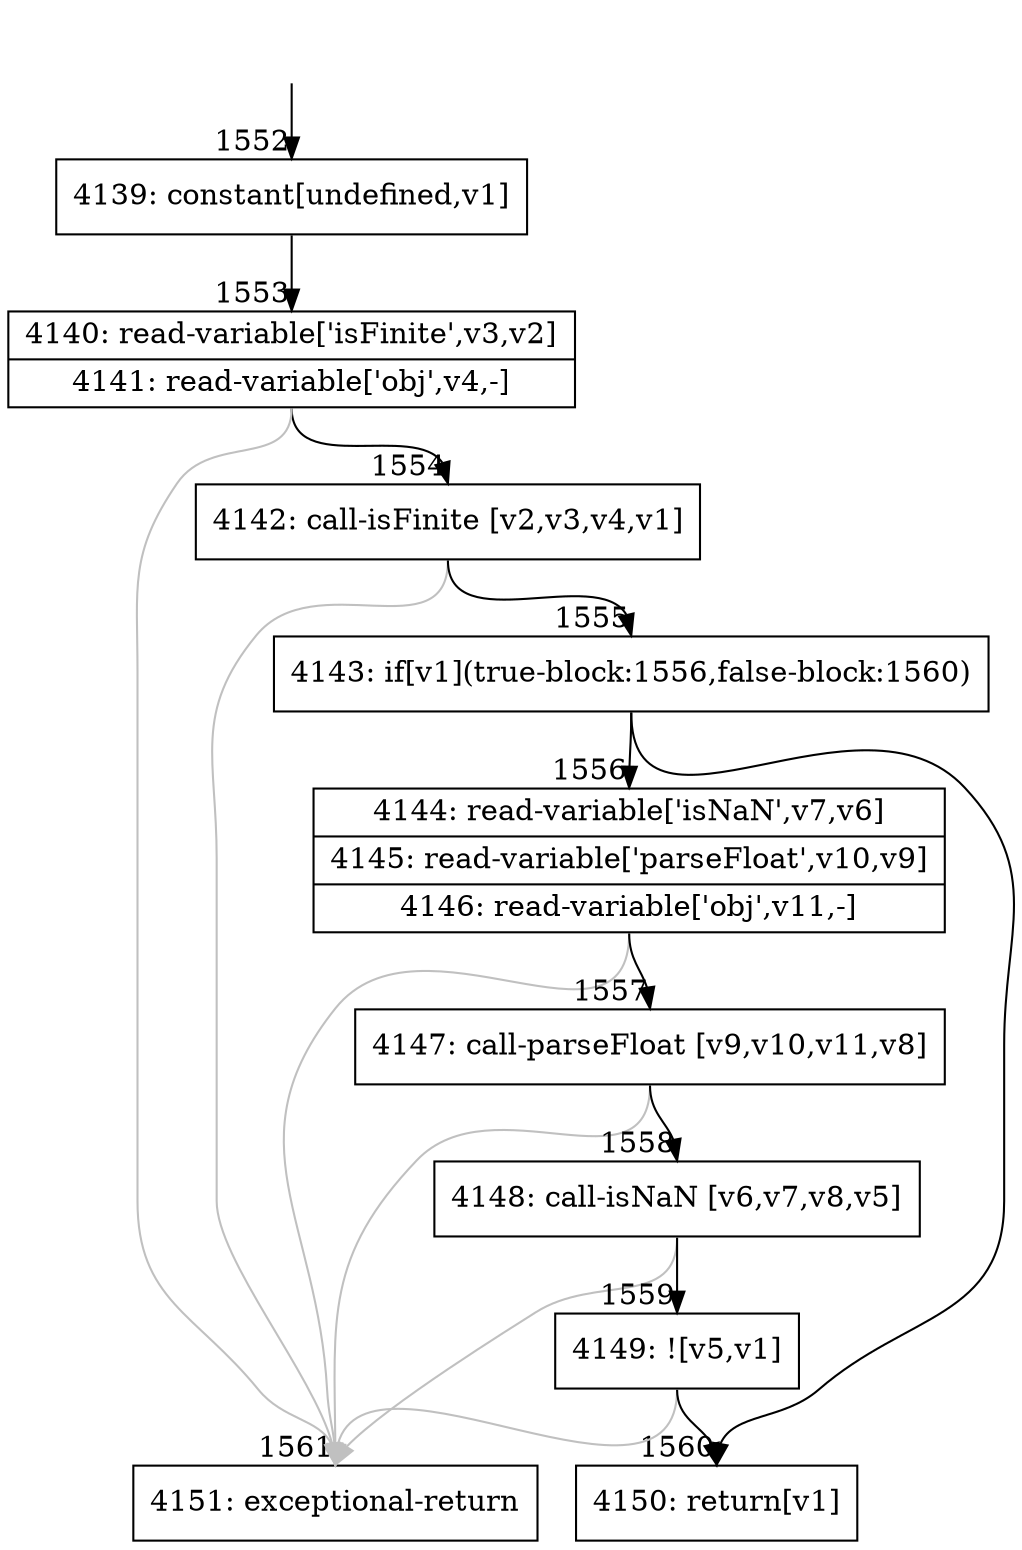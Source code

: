 digraph {
rankdir="TD"
BB_entry128[shape=none,label=""];
BB_entry128 -> BB1552 [tailport=s, headport=n, headlabel="    1552"]
BB1552 [shape=record label="{4139: constant[undefined,v1]}" ] 
BB1552 -> BB1553 [tailport=s, headport=n, headlabel="      1553"]
BB1553 [shape=record label="{4140: read-variable['isFinite',v3,v2]|4141: read-variable['obj',v4,-]}" ] 
BB1553 -> BB1554 [tailport=s, headport=n, headlabel="      1554"]
BB1553 -> BB1561 [tailport=s, headport=n, color=gray, headlabel="      1561"]
BB1554 [shape=record label="{4142: call-isFinite [v2,v3,v4,v1]}" ] 
BB1554 -> BB1555 [tailport=s, headport=n, headlabel="      1555"]
BB1554 -> BB1561 [tailport=s, headport=n, color=gray]
BB1555 [shape=record label="{4143: if[v1](true-block:1556,false-block:1560)}" ] 
BB1555 -> BB1560 [tailport=s, headport=n, headlabel="      1560"]
BB1555 -> BB1556 [tailport=s, headport=n, headlabel="      1556"]
BB1556 [shape=record label="{4144: read-variable['isNaN',v7,v6]|4145: read-variable['parseFloat',v10,v9]|4146: read-variable['obj',v11,-]}" ] 
BB1556 -> BB1557 [tailport=s, headport=n, headlabel="      1557"]
BB1556 -> BB1561 [tailport=s, headport=n, color=gray]
BB1557 [shape=record label="{4147: call-parseFloat [v9,v10,v11,v8]}" ] 
BB1557 -> BB1558 [tailport=s, headport=n, headlabel="      1558"]
BB1557 -> BB1561 [tailport=s, headport=n, color=gray]
BB1558 [shape=record label="{4148: call-isNaN [v6,v7,v8,v5]}" ] 
BB1558 -> BB1559 [tailport=s, headport=n, headlabel="      1559"]
BB1558 -> BB1561 [tailport=s, headport=n, color=gray]
BB1559 [shape=record label="{4149: ![v5,v1]}" ] 
BB1559 -> BB1560 [tailport=s, headport=n]
BB1559 -> BB1561 [tailport=s, headport=n, color=gray]
BB1560 [shape=record label="{4150: return[v1]}" ] 
BB1561 [shape=record label="{4151: exceptional-return}" ] 
//#$~ 1242
}
